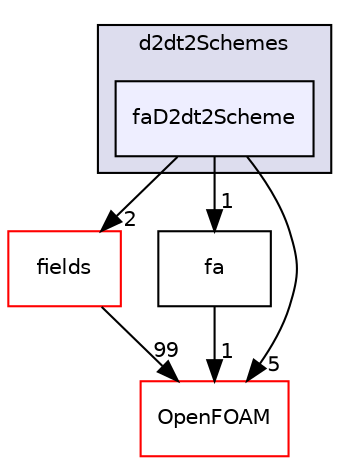 digraph "src/finiteArea/finiteArea/d2dt2Schemes/faD2dt2Scheme" {
  bgcolor=transparent;
  compound=true
  node [ fontsize="10", fontname="Helvetica"];
  edge [ labelfontsize="10", labelfontname="Helvetica"];
  subgraph clusterdir_c8e1682c47d954a1e2d8ba1448067b27 {
    graph [ bgcolor="#ddddee", pencolor="black", label="d2dt2Schemes" fontname="Helvetica", fontsize="10", URL="dir_c8e1682c47d954a1e2d8ba1448067b27.html"]
  dir_796cd6593b26f3ba2e0a7c1ac2b2a1aa [shape=box, label="faD2dt2Scheme", style="filled", fillcolor="#eeeeff", pencolor="black", URL="dir_796cd6593b26f3ba2e0a7c1ac2b2a1aa.html"];
  }
  dir_82c77a639fb8894523e0866635d617d1 [shape=box label="fields" color="red" URL="dir_82c77a639fb8894523e0866635d617d1.html"];
  dir_e5a517ccc941541272063f044b95a606 [shape=box label="fa" URL="dir_e5a517ccc941541272063f044b95a606.html"];
  dir_c5473ff19b20e6ec4dfe5c310b3778a8 [shape=box label="OpenFOAM" color="red" URL="dir_c5473ff19b20e6ec4dfe5c310b3778a8.html"];
  dir_82c77a639fb8894523e0866635d617d1->dir_c5473ff19b20e6ec4dfe5c310b3778a8 [headlabel="99", labeldistance=1.5 headhref="dir_000734_002151.html"];
  dir_e5a517ccc941541272063f044b95a606->dir_c5473ff19b20e6ec4dfe5c310b3778a8 [headlabel="1", labeldistance=1.5 headhref="dir_000788_002151.html"];
  dir_796cd6593b26f3ba2e0a7c1ac2b2a1aa->dir_82c77a639fb8894523e0866635d617d1 [headlabel="2", labeldistance=1.5 headhref="dir_000778_000734.html"];
  dir_796cd6593b26f3ba2e0a7c1ac2b2a1aa->dir_e5a517ccc941541272063f044b95a606 [headlabel="1", labeldistance=1.5 headhref="dir_000778_000788.html"];
  dir_796cd6593b26f3ba2e0a7c1ac2b2a1aa->dir_c5473ff19b20e6ec4dfe5c310b3778a8 [headlabel="5", labeldistance=1.5 headhref="dir_000778_002151.html"];
}
